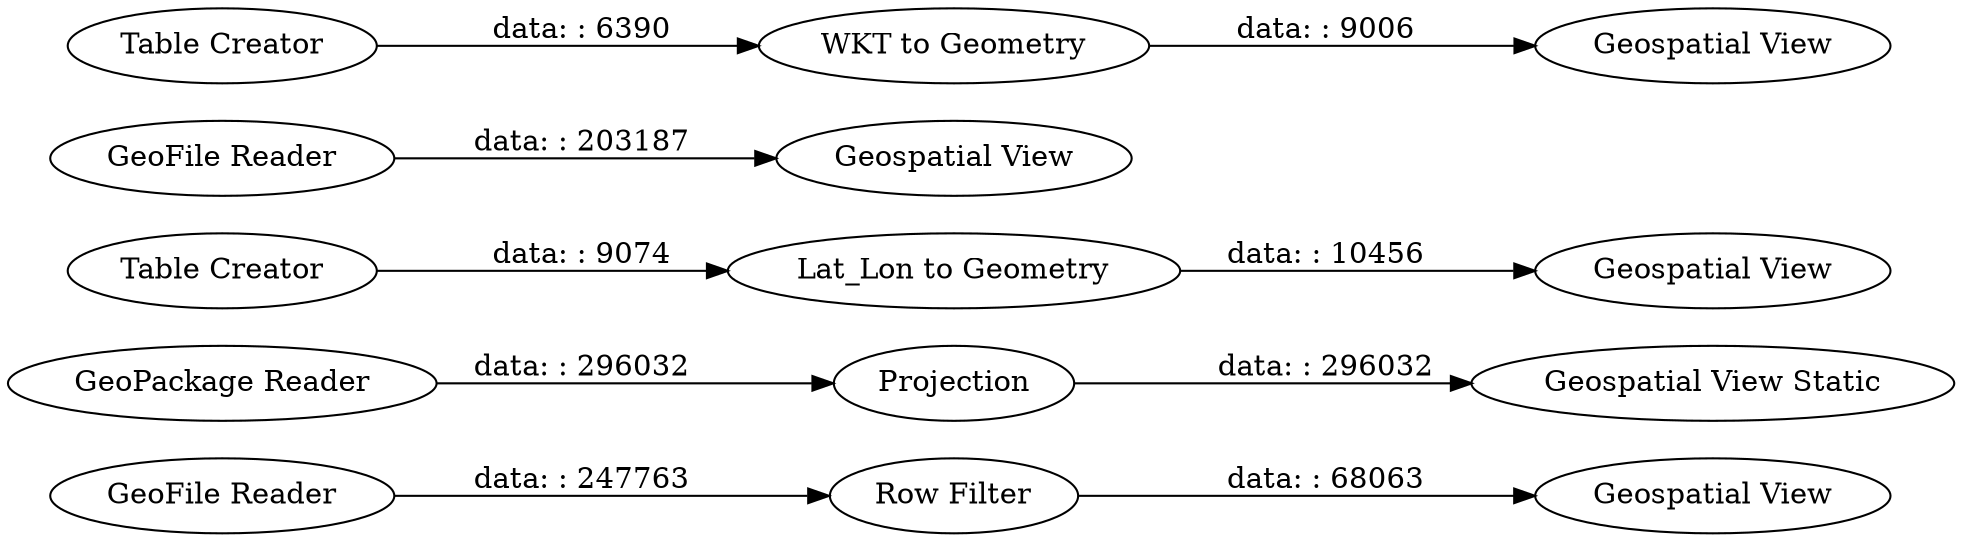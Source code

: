 digraph {
	"1667853081237678834_8" [label="Row Filter"]
	"1667853081237678834_10" [label=Projection]
	"1667853081237678834_2" [label="Table Creator"]
	"1667853081237678834_7" [label="Geospatial View"]
	"1667853081237678834_12" [label="Geospatial View"]
	"1667853081237678834_11" [label="GeoFile Reader"]
	"1667853081237678834_4" [label="Table Creator"]
	"1667853081237678834_14" [label="WKT to Geometry"]
	"1667853081237678834_3" [label="Lat_Lon to Geometry"]
	"1667853081237678834_15" [label="Geospatial View"]
	"1667853081237678834_13" [label="Geospatial View"]
	"1667853081237678834_6" [label="GeoPackage Reader"]
	"1667853081237678834_9" [label="Geospatial View Static"]
	"1667853081237678834_1" [label="GeoFile Reader"]
	"1667853081237678834_3" -> "1667853081237678834_15" [label="data: : 10456"]
	"1667853081237678834_4" -> "1667853081237678834_14" [label="data: : 6390"]
	"1667853081237678834_8" -> "1667853081237678834_7" [label="data: : 68063"]
	"1667853081237678834_14" -> "1667853081237678834_13" [label="data: : 9006"]
	"1667853081237678834_6" -> "1667853081237678834_10" [label="data: : 296032"]
	"1667853081237678834_1" -> "1667853081237678834_8" [label="data: : 247763"]
	"1667853081237678834_11" -> "1667853081237678834_12" [label="data: : 203187"]
	"1667853081237678834_2" -> "1667853081237678834_3" [label="data: : 9074"]
	"1667853081237678834_10" -> "1667853081237678834_9" [label="data: : 296032"]
	rankdir=LR
}
